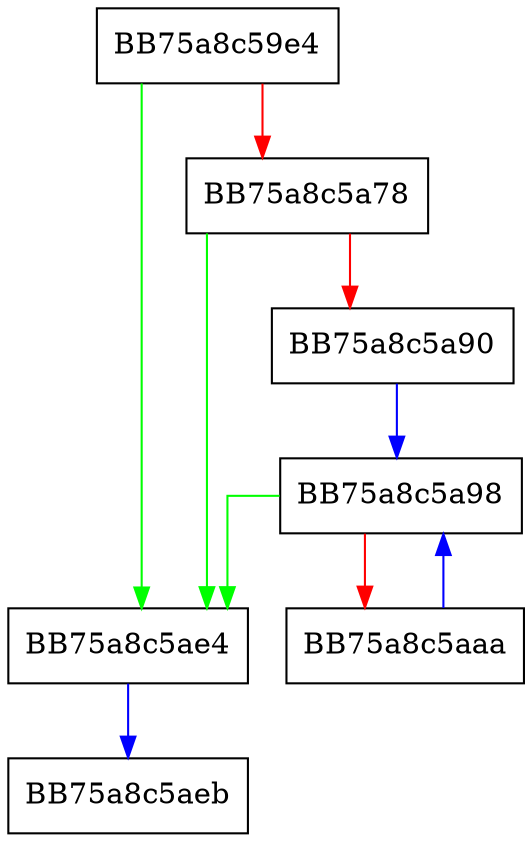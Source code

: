 digraph _parse_list {
  node [shape="box"];
  graph [splines=ortho];
  BB75a8c59e4 -> BB75a8c5ae4 [color="green"];
  BB75a8c59e4 -> BB75a8c5a78 [color="red"];
  BB75a8c5a78 -> BB75a8c5ae4 [color="green"];
  BB75a8c5a78 -> BB75a8c5a90 [color="red"];
  BB75a8c5a90 -> BB75a8c5a98 [color="blue"];
  BB75a8c5a98 -> BB75a8c5ae4 [color="green"];
  BB75a8c5a98 -> BB75a8c5aaa [color="red"];
  BB75a8c5aaa -> BB75a8c5a98 [color="blue"];
  BB75a8c5ae4 -> BB75a8c5aeb [color="blue"];
}